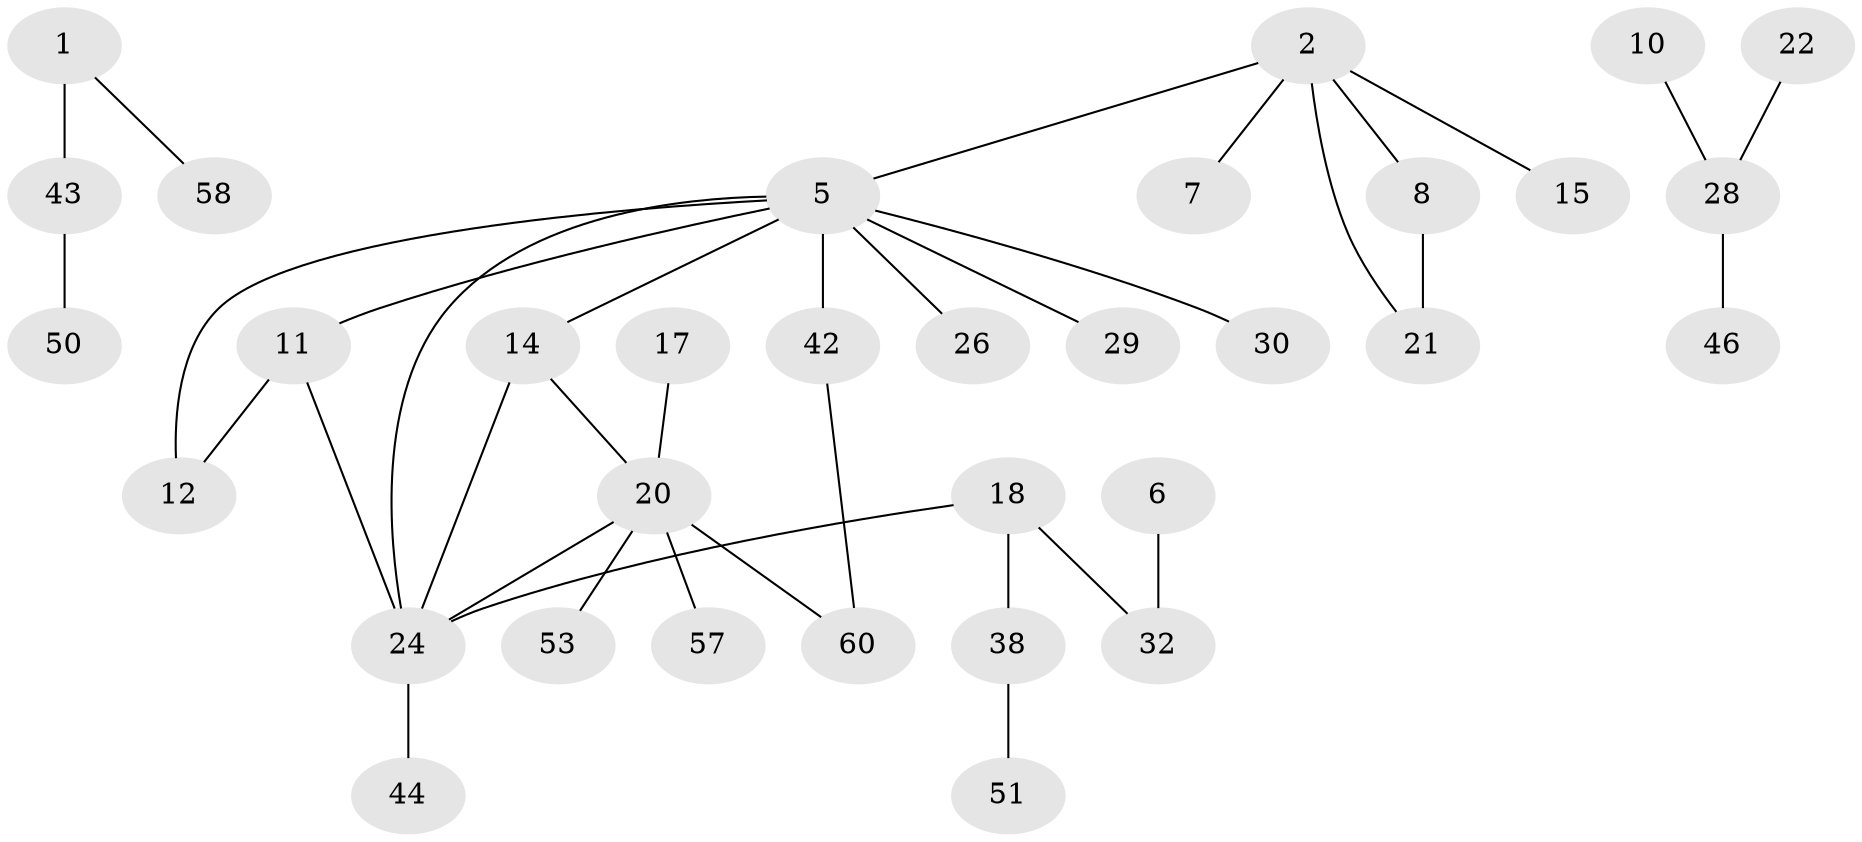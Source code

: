 // original degree distribution, {1: 0.31756756756756754, 2: 0.27702702702702703, 0: 0.16891891891891891, 4: 0.08108108108108109, 3: 0.13513513513513514, 5: 0.02027027027027027}
// Generated by graph-tools (version 1.1) at 2025/48/03/04/25 22:48:31]
// undirected, 33 vertices, 36 edges
graph export_dot {
  node [color=gray90,style=filled];
  1;
  2;
  5;
  6;
  7;
  8;
  10;
  11;
  12;
  14;
  15;
  17;
  18;
  20;
  21;
  22;
  24;
  26;
  28;
  29;
  30;
  32;
  38;
  42;
  43;
  44;
  46;
  50;
  51;
  53;
  57;
  58;
  60;
  1 -- 43 [weight=2.0];
  1 -- 58 [weight=1.0];
  2 -- 5 [weight=1.0];
  2 -- 7 [weight=1.0];
  2 -- 8 [weight=1.0];
  2 -- 15 [weight=1.0];
  2 -- 21 [weight=2.0];
  5 -- 11 [weight=1.0];
  5 -- 12 [weight=1.0];
  5 -- 14 [weight=1.0];
  5 -- 24 [weight=1.0];
  5 -- 26 [weight=1.0];
  5 -- 29 [weight=1.0];
  5 -- 30 [weight=1.0];
  5 -- 42 [weight=2.0];
  6 -- 32 [weight=1.0];
  8 -- 21 [weight=2.0];
  10 -- 28 [weight=1.0];
  11 -- 12 [weight=1.0];
  11 -- 24 [weight=1.0];
  14 -- 20 [weight=1.0];
  14 -- 24 [weight=1.0];
  17 -- 20 [weight=2.0];
  18 -- 24 [weight=1.0];
  18 -- 32 [weight=1.0];
  18 -- 38 [weight=1.0];
  20 -- 24 [weight=2.0];
  20 -- 53 [weight=1.0];
  20 -- 57 [weight=1.0];
  20 -- 60 [weight=1.0];
  22 -- 28 [weight=1.0];
  24 -- 44 [weight=3.0];
  28 -- 46 [weight=1.0];
  38 -- 51 [weight=1.0];
  42 -- 60 [weight=1.0];
  43 -- 50 [weight=1.0];
}

